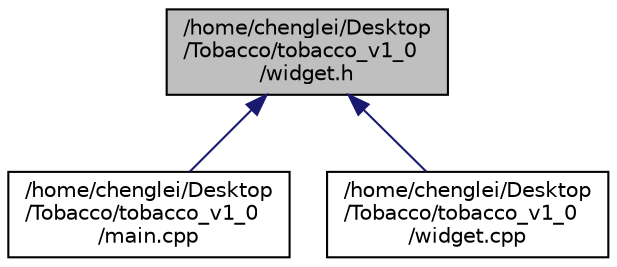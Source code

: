 digraph "/home/chenglei/Desktop/Tobacco/tobacco_v1_0/widget.h"
{
  edge [fontname="Helvetica",fontsize="10",labelfontname="Helvetica",labelfontsize="10"];
  node [fontname="Helvetica",fontsize="10",shape=record];
  Node23 [label="/home/chenglei/Desktop\l/Tobacco/tobacco_v1_0\l/widget.h",height=0.2,width=0.4,color="black", fillcolor="grey75", style="filled", fontcolor="black"];
  Node23 -> Node24 [dir="back",color="midnightblue",fontsize="10",style="solid",fontname="Helvetica"];
  Node24 [label="/home/chenglei/Desktop\l/Tobacco/tobacco_v1_0\l/main.cpp",height=0.2,width=0.4,color="black", fillcolor="white", style="filled",URL="$main_8cpp.html"];
  Node23 -> Node25 [dir="back",color="midnightblue",fontsize="10",style="solid",fontname="Helvetica"];
  Node25 [label="/home/chenglei/Desktop\l/Tobacco/tobacco_v1_0\l/widget.cpp",height=0.2,width=0.4,color="black", fillcolor="white", style="filled",URL="$widget_8cpp.html"];
}
